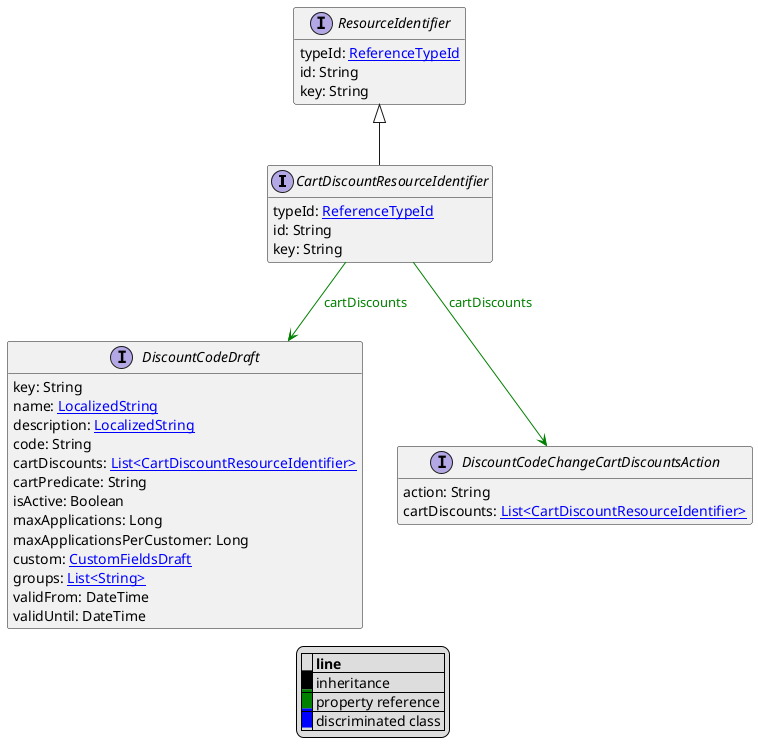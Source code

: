 @startuml

hide empty fields
hide empty methods
legend
|= |= line |
|<back:black>   </back>| inheritance |
|<back:green>   </back>| property reference |
|<back:blue>   </back>| discriminated class |
endlegend
interface CartDiscountResourceIdentifier [[CartDiscountResourceIdentifier.svg]] extends ResourceIdentifier {
    typeId: [[ReferenceTypeId.svg ReferenceTypeId]]
    id: String
    key: String
}
interface ResourceIdentifier [[ResourceIdentifier.svg]]  {
    typeId: [[ReferenceTypeId.svg ReferenceTypeId]]
    id: String
    key: String
}


interface DiscountCodeDraft [[DiscountCodeDraft.svg]]  {
    key: String
    name: [[LocalizedString.svg LocalizedString]]
    description: [[LocalizedString.svg LocalizedString]]
    code: String
    cartDiscounts: [[CartDiscountResourceIdentifier.svg List<CartDiscountResourceIdentifier>]]
    cartPredicate: String
    isActive: Boolean
    maxApplications: Long
    maxApplicationsPerCustomer: Long
    custom: [[CustomFieldsDraft.svg CustomFieldsDraft]]
    groups: [[String.svg List<String>]]
    validFrom: DateTime
    validUntil: DateTime
}
interface DiscountCodeChangeCartDiscountsAction [[DiscountCodeChangeCartDiscountsAction.svg]]  {
    action: String
    cartDiscounts: [[CartDiscountResourceIdentifier.svg List<CartDiscountResourceIdentifier>]]
}

CartDiscountResourceIdentifier --> DiscountCodeDraft #green;text:green : "cartDiscounts"
CartDiscountResourceIdentifier --> DiscountCodeChangeCartDiscountsAction #green;text:green : "cartDiscounts"
@enduml
